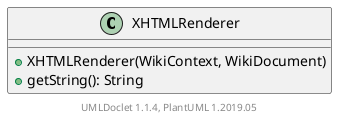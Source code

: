 @startuml

    class XHTMLRenderer [[XHTMLRenderer.html]] {
        +XHTMLRenderer(WikiContext, WikiDocument)
        +getString(): String
    }


    center footer UMLDoclet 1.1.4, PlantUML 1.2019.05
@enduml
